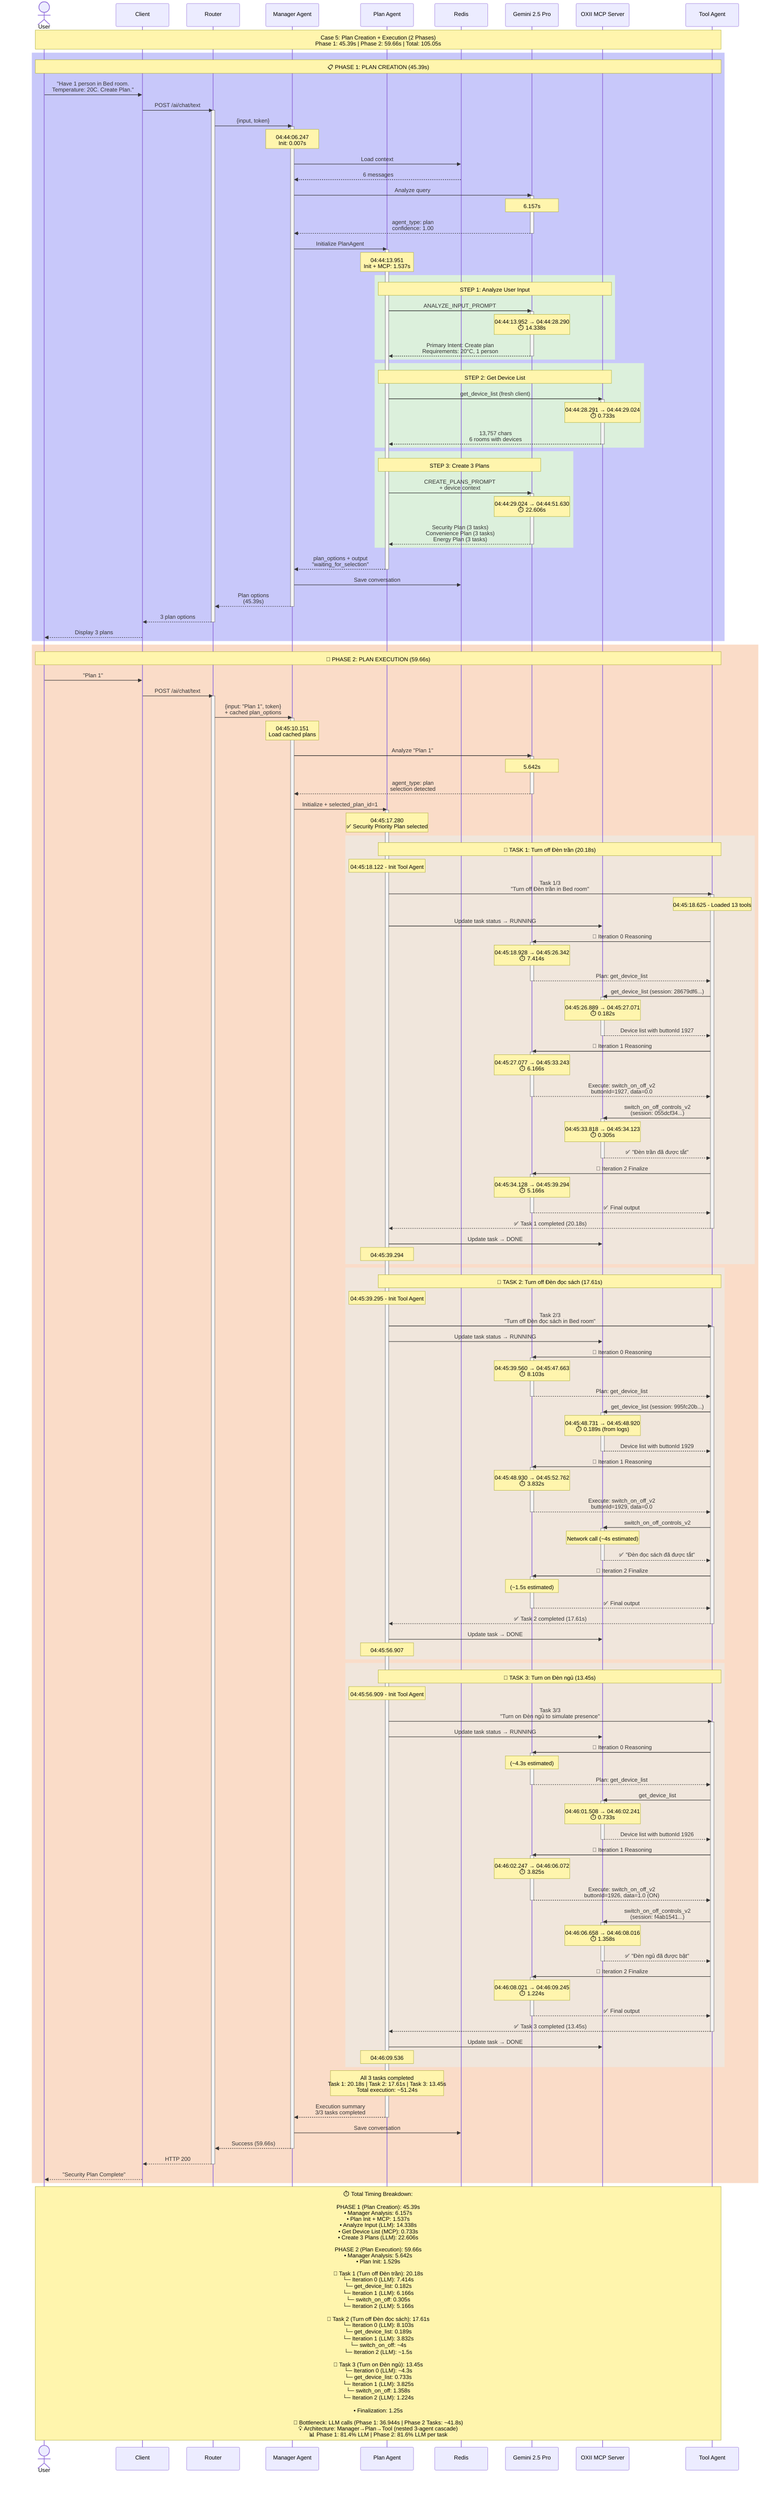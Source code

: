 sequenceDiagram
    actor User
    participant Client
    participant Router
    participant Manager as Manager Agent
    participant Plan as Plan Agent
    participant Redis
    participant LLM as Gemini 2.5 Pro
    participant MCP as OXII MCP Server
    participant Tool as Tool Agent

    Note over User,Tool: Case 5: Plan Creation + Execution (2 Phases)<br/>Phase 1: 45.39s | Phase 2: 59.66s | Total: 105.05s

    %% === PHASE 1: PLAN CREATION (Request 1) ===
    rect rgb(200, 200, 250)
        Note over User,Tool: 📋 PHASE 1: PLAN CREATION (45.39s)
        
        User->>Client: "Have 1 person in Bed room.<br/>Temperature: 20C. Create Plan."
        Client->>Router: POST /ai/chat/text
        activate Router
        
        Router->>Manager: {input, token}
        activate Manager
        Note over Manager: 04:44:06.247<br/>Init: 0.007s
        
        Manager->>Redis: Load context
        Redis-->>Manager: 6 messages
        
        Manager->>LLM: Analyze query
        activate LLM
        Note over LLM: 6.157s
        LLM-->>Manager: agent_type: plan<br/>confidence: 1.00
        deactivate LLM
        
        Manager->>Plan: Initialize PlanAgent
        activate Plan
        Note over Plan: 04:44:13.951<br/>Init + MCP: 1.537s
        
        rect rgb(220, 240, 220)
            Note over Plan,MCP: STEP 1: Analyze User Input
            Plan->>LLM: ANALYZE_INPUT_PROMPT
            activate LLM
            Note over LLM: 04:44:13.952 → 04:44:28.290<br/>⏱️ 14.338s
            LLM-->>Plan: Primary Intent: Create plan<br/>Requirements: 20°C, 1 person
            deactivate LLM
        end
        
        rect rgb(220, 240, 220)
            Note over Plan,MCP: STEP 2: Get Device List
            Plan->>MCP: get_device_list (fresh client)
            activate MCP
            Note over MCP: 04:44:28.291 → 04:44:29.024<br/>⏱️ 0.733s
            MCP-->>Plan: 13,757 chars<br/>6 rooms with devices
            deactivate MCP
        end
        
        rect rgb(220, 240, 220)
            Note over Plan,LLM: STEP 3: Create 3 Plans
            Plan->>LLM: CREATE_PLANS_PROMPT<br/>+ device context
            activate LLM
            Note over LLM: 04:44:29.024 → 04:44:51.630<br/>⏱️ 22.606s
            LLM-->>Plan: Security Plan (3 tasks)<br/>Convenience Plan (3 tasks)<br/>Energy Plan (3 tasks)
            deactivate LLM
        end
        
        Plan-->>Manager: plan_options + output<br/>"waiting_for_selection"
        deactivate Plan
        
        Manager->>Redis: Save conversation
        Manager-->>Router: Plan options<br/>(45.39s)
        deactivate Manager
        Router-->>Client: 3 plan options
        deactivate Router
        Client-->>User: Display 3 plans
    end

    %% === PHASE 2: PLAN EXECUTION (Request 2) ===
    rect rgb(250, 220, 200)
        Note over User,Tool: 🚀 PHASE 2: PLAN EXECUTION (59.66s)
        
        User->>Client: "Plan 1"
        Client->>Router: POST /ai/chat/text
        activate Router
        
        Router->>Manager: {input: "Plan 1", token}<br/>+ cached plan_options
        activate Manager
        Note over Manager: 04:45:10.151<br/>Load cached plans
        
        Manager->>LLM: Analyze "Plan 1"
        activate LLM
        Note over LLM: 5.642s
        LLM-->>Manager: agent_type: plan<br/>selection detected
        deactivate LLM
        
        Manager->>Plan: Initialize + selected_plan_id=1
        activate Plan
        Note over Plan: 04:45:17.280<br/>✅ Security Priority Plan selected
        
        rect rgb(240, 230, 220)
            Note over Plan,Tool: 📌 TASK 1: Turn off Đèn trần (20.18s)
            Note over Plan: 04:45:18.122 - Init Tool Agent
            
            Plan->>Tool: Task 1/3<br/>"Turn off Đèn trần in Bed room"
            activate Tool
            Note over Tool: 04:45:18.625 - Loaded 13 tools
            
            Plan->>MCP: Update task status → RUNNING
            
            Tool->>LLM: 🧠 Iteration 0 Reasoning
            activate LLM
            Note over LLM: 04:45:18.928 → 04:45:26.342<br/>⏱️ 7.414s
            LLM-->>Tool: Plan: get_device_list
            deactivate LLM
            
            Tool->>MCP: get_device_list (session: 28679df6...)
            activate MCP
            Note over MCP: 04:45:26.889 → 04:45:27.071<br/>⏱️ 0.182s
            MCP-->>Tool: Device list with buttonId 1927
            deactivate MCP
            
            Tool->>LLM: 🧠 Iteration 1 Reasoning
            activate LLM
            Note over LLM: 04:45:27.077 → 04:45:33.243<br/>⏱️ 6.166s
            LLM-->>Tool: Execute: switch_on_off_v2<br/>buttonId=1927, data=0.0
            deactivate LLM
            
            Tool->>MCP: switch_on_off_controls_v2<br/>(session: 055dcf34...)
            activate MCP
            Note over MCP: 04:45:33.818 → 04:45:34.123<br/>⏱️ 0.305s
            MCP-->>Tool: ✅ "Đèn trần đã được tắt"
            deactivate MCP
            
            Tool->>LLM: 🧠 Iteration 2 Finalize
            activate LLM
            Note over LLM: 04:45:34.128 → 04:45:39.294<br/>⏱️ 5.166s
            LLM-->>Tool: ✅ Final output
            deactivate LLM
            
            Tool-->>Plan: ✅ Task 1 completed (20.18s)
            deactivate Tool
            
            Plan->>MCP: Update task → DONE
            Note over Plan: 04:45:39.294
        end
        
        rect rgb(240, 230, 220)
            Note over Plan,Tool: 📌 TASK 2: Turn off Đèn đọc sách (17.61s)
            Note over Plan: 04:45:39.295 - Init Tool Agent
            
            Plan->>Tool: Task 2/3<br/>"Turn off Đèn đọc sách in Bed room"
            activate Tool
            
            Plan->>MCP: Update task status → RUNNING
            
            Tool->>LLM: 🧠 Iteration 0 Reasoning
            activate LLM
            Note over LLM: 04:45:39.560 → 04:45:47.663<br/>⏱️ 8.103s
            LLM-->>Tool: Plan: get_device_list
            deactivate LLM
            
            Tool->>MCP: get_device_list (session: 995fc20b...)
            activate MCP
            Note over MCP: 04:45:48.731 → 04:45:48.920<br/>⏱️ 0.189s (from logs)
            MCP-->>Tool: Device list with buttonId 1929
            deactivate MCP
            
            Tool->>LLM: 🧠 Iteration 1 Reasoning
            activate LLM
            Note over LLM: 04:45:48.930 → 04:45:52.762<br/>⏱️ 3.832s
            LLM-->>Tool: Execute: switch_on_off_v2<br/>buttonId=1929, data=0.0
            deactivate LLM
            
            Tool->>MCP: switch_on_off_controls_v2
            activate MCP
            Note over MCP: Network call (~4s estimated)
            MCP-->>Tool: ✅ "Đèn đọc sách đã được tắt"
            deactivate MCP
            
            Tool->>LLM: 🧠 Iteration 2 Finalize
            activate LLM
            Note over LLM: (~1.5s estimated)
            LLM-->>Tool: ✅ Final output
            deactivate LLM
            
            Tool-->>Plan: ✅ Task 2 completed (17.61s)
            deactivate Tool
            
            Plan->>MCP: Update task → DONE
            Note over Plan: 04:45:56.907
        end
        
        rect rgb(240, 230, 220)
            Note over Plan,Tool: 📌 TASK 3: Turn on Đèn ngủ (13.45s)
            Note over Plan: 04:45:56.909 - Init Tool Agent
            
            Plan->>Tool: Task 3/3<br/>"Turn on Đèn ngủ to simulate presence"
            activate Tool
            
            Plan->>MCP: Update task status → RUNNING
            
            Tool->>LLM: 🧠 Iteration 0 Reasoning
            activate LLM
            Note over LLM: (~4.3s estimated)
            LLM-->>Tool: Plan: get_device_list
            deactivate LLM
            
            Tool->>MCP: get_device_list
            activate MCP
            Note over MCP: 04:46:01.508 → 04:46:02.241<br/>⏱️ 0.733s
            MCP-->>Tool: Device list with buttonId 1926
            deactivate MCP
            
            Tool->>LLM: 🧠 Iteration 1 Reasoning
            activate LLM
            Note over LLM: 04:46:02.247 → 04:46:06.072<br/>⏱️ 3.825s
            LLM-->>Tool: Execute: switch_on_off_v2<br/>buttonId=1926, data=1.0 (ON)
            deactivate LLM
            
            Tool->>MCP: switch_on_off_controls_v2<br/>(session: f4ab1541...)
            activate MCP
            Note over MCP: 04:46:06.658 → 04:46:08.016<br/>⏱️ 1.358s
            MCP-->>Tool: ✅ "Đèn ngủ đã được bật"
            deactivate MCP
            
            Tool->>LLM: 🧠 Iteration 2 Finalize
            activate LLM
            Note over LLM: 04:46:08.021 → 04:46:09.245<br/>⏱️ 1.224s
            LLM-->>Tool: ✅ Final output
            deactivate LLM
            
            Tool-->>Plan: ✅ Task 3 completed (13.45s)
            deactivate Tool
            
            Plan->>MCP: Update task → DONE
            Note over Plan: 04:46:09.536
        end
        
        Note over Plan: All 3 tasks completed<br/>Task 1: 20.18s | Task 2: 17.61s | Task 3: 13.45s<br/>Total execution: ~51.24s
        
        Plan-->>Manager: Execution summary<br/>3/3 tasks completed
        deactivate Plan
        
        Manager->>Redis: Save conversation
        Manager-->>Router: Success (59.66s)
        deactivate Manager
        Router-->>Client: HTTP 200
        deactivate Router
        Client-->>User: "Security Plan Complete"
    end

    %% Timing Summary
    Note over User,Tool: ⏱️ Total Timing Breakdown:<br/><br/>PHASE 1 (Plan Creation): 45.39s<br/>• Manager Analysis: 6.157s<br/>• Plan Init + MCP: 1.537s<br/>• Analyze Input (LLM): 14.338s<br/>• Get Device List (MCP): 0.733s<br/>• Create 3 Plans (LLM): 22.606s<br/><br/>PHASE 2 (Plan Execution): 59.66s<br/>• Manager Analysis: 5.642s<br/>• Plan Init: 1.529s<br/><br/>📌 Task 1 (Turn off Đèn trần): 20.18s<br/>  └─ Iteration 0 (LLM): 7.414s<br/>  └─ get_device_list: 0.182s<br/>  └─ Iteration 1 (LLM): 6.166s<br/>  └─ switch_on_off: 0.305s<br/>  └─ Iteration 2 (LLM): 5.166s<br/><br/>📌 Task 2 (Turn off Đèn đọc sách): 17.61s<br/>  └─ Iteration 0 (LLM): 8.103s<br/>  └─ get_device_list: 0.189s<br/>  └─ Iteration 1 (LLM): 3.832s<br/>  └─ switch_on_off: ~4s<br/>  └─ Iteration 2 (LLM): ~1.5s<br/><br/>📌 Task 3 (Turn on Đèn ngủ): 13.45s<br/>  └─ Iteration 0 (LLM): ~4.3s<br/>  └─ get_device_list: 0.733s<br/>  └─ Iteration 1 (LLM): 3.825s<br/>  └─ switch_on_off: 1.358s<br/>  └─ Iteration 2 (LLM): 1.224s<br/><br/>• Finalization: 1.25s<br/><br/>🔴 Bottleneck: LLM calls (Phase 1: 36.944s | Phase 2 Tasks: ~41.8s)<br/>💡 Architecture: Manager→Plan→Tool (nested 3-agent cascade)<br/>📊 Phase 1: 81.4% LLM | Phase 2: 81.6% LLM per task